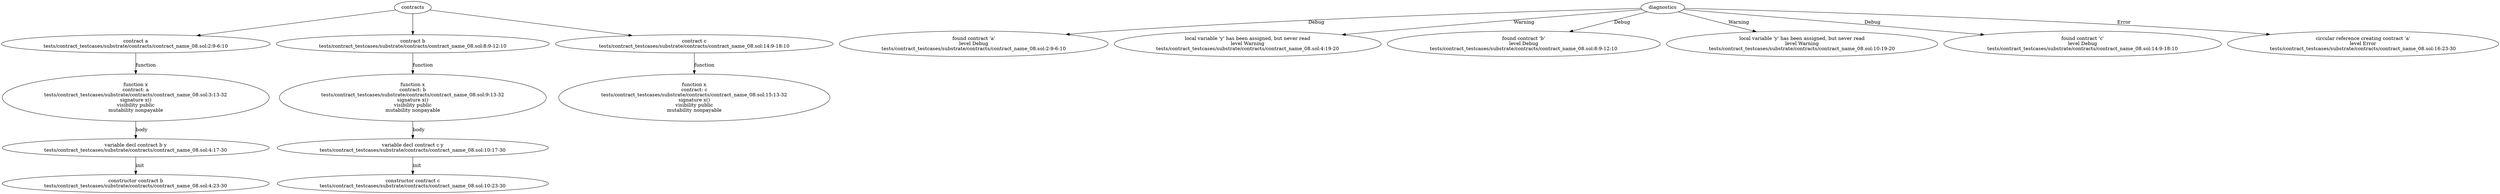 strict digraph "tests/contract_testcases/substrate/contracts/contract_name_08.sol" {
	contract [label="contract a\ntests/contract_testcases/substrate/contracts/contract_name_08.sol:2:9-6:10"]
	x [label="function x\ncontract: a\ntests/contract_testcases/substrate/contracts/contract_name_08.sol:3:13-32\nsignature x()\nvisibility public\nmutability nonpayable"]
	var_decl [label="variable decl contract b y\ntests/contract_testcases/substrate/contracts/contract_name_08.sol:4:17-30"]
	constructor [label="constructor contract b\ntests/contract_testcases/substrate/contracts/contract_name_08.sol:4:23-30"]
	contract_5 [label="contract b\ntests/contract_testcases/substrate/contracts/contract_name_08.sol:8:9-12:10"]
	x_6 [label="function x\ncontract: b\ntests/contract_testcases/substrate/contracts/contract_name_08.sol:9:13-32\nsignature x()\nvisibility public\nmutability nonpayable"]
	var_decl_7 [label="variable decl contract c y\ntests/contract_testcases/substrate/contracts/contract_name_08.sol:10:17-30"]
	constructor_8 [label="constructor contract c\ntests/contract_testcases/substrate/contracts/contract_name_08.sol:10:23-30"]
	contract_9 [label="contract c\ntests/contract_testcases/substrate/contracts/contract_name_08.sol:14:9-18:10"]
	x_10 [label="function x\ncontract: c\ntests/contract_testcases/substrate/contracts/contract_name_08.sol:15:13-32\nsignature x()\nvisibility public\nmutability nonpayable"]
	diagnostic [label="found contract 'a'\nlevel Debug\ntests/contract_testcases/substrate/contracts/contract_name_08.sol:2:9-6:10"]
	diagnostic_13 [label="local variable 'y' has been assigned, but never read\nlevel Warning\ntests/contract_testcases/substrate/contracts/contract_name_08.sol:4:19-20"]
	diagnostic_14 [label="found contract 'b'\nlevel Debug\ntests/contract_testcases/substrate/contracts/contract_name_08.sol:8:9-12:10"]
	diagnostic_15 [label="local variable 'y' has been assigned, but never read\nlevel Warning\ntests/contract_testcases/substrate/contracts/contract_name_08.sol:10:19-20"]
	diagnostic_16 [label="found contract 'c'\nlevel Debug\ntests/contract_testcases/substrate/contracts/contract_name_08.sol:14:9-18:10"]
	diagnostic_17 [label="circular reference creating contract 'a'\nlevel Error\ntests/contract_testcases/substrate/contracts/contract_name_08.sol:16:23-30"]
	contracts -> contract
	contract -> x [label="function"]
	x -> var_decl [label="body"]
	var_decl -> constructor [label="init"]
	contracts -> contract_5
	contract_5 -> x_6 [label="function"]
	x_6 -> var_decl_7 [label="body"]
	var_decl_7 -> constructor_8 [label="init"]
	contracts -> contract_9
	contract_9 -> x_10 [label="function"]
	diagnostics -> diagnostic [label="Debug"]
	diagnostics -> diagnostic_13 [label="Warning"]
	diagnostics -> diagnostic_14 [label="Debug"]
	diagnostics -> diagnostic_15 [label="Warning"]
	diagnostics -> diagnostic_16 [label="Debug"]
	diagnostics -> diagnostic_17 [label="Error"]
}
